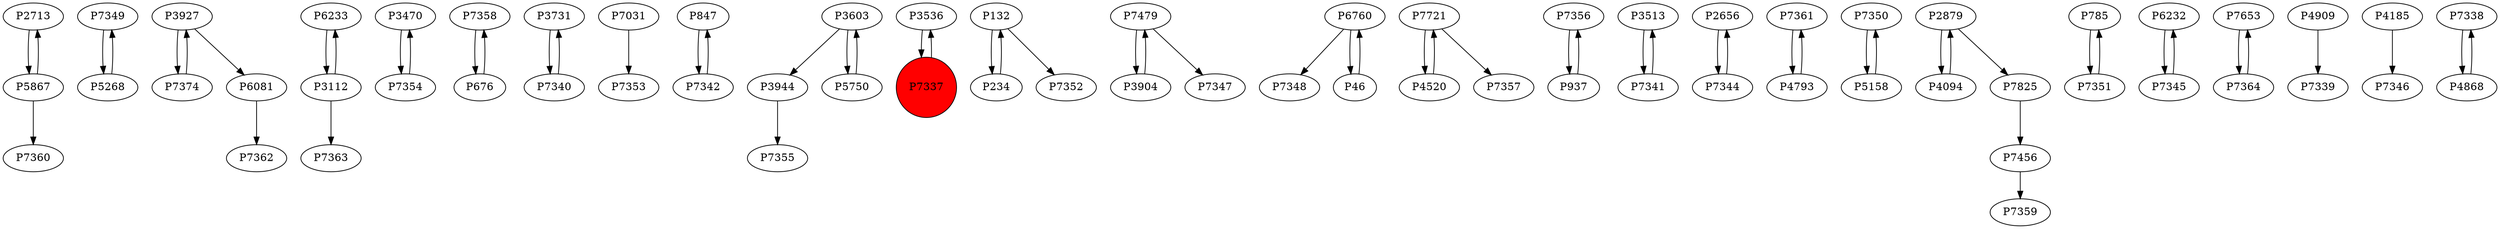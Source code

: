 digraph {
	P2713 -> P5867
	P7349 -> P5268
	P3927 -> P7374
	P6233 -> P3112
	P3470 -> P7354
	P7358 -> P676
	P3731 -> P7340
	P7340 -> P3731
	P3112 -> P7363
	P7031 -> P7353
	P847 -> P7342
	P3944 -> P7355
	P3536 -> P7337
	P132 -> P234
	P7479 -> P3904
	P7342 -> P847
	P6760 -> P7348
	P7721 -> P4520
	P7356 -> P937
	P7374 -> P3927
	P3904 -> P7479
	P3513 -> P7341
	P2656 -> P7344
	P7361 -> P4793
	P234 -> P132
	P7350 -> P5158
	P7344 -> P2656
	P2879 -> P4094
	P7721 -> P7357
	P4094 -> P2879
	P785 -> P7351
	P6232 -> P7345
	P5867 -> P2713
	P7653 -> P7364
	P676 -> P7358
	P5268 -> P7349
	P3603 -> P3944
	P4793 -> P7361
	P4909 -> P7339
	P4185 -> P7346
	P3112 -> P6233
	P132 -> P7352
	P7337 -> P3536
	P5867 -> P7360
	P937 -> P7356
	P7825 -> P7456
	P3603 -> P5750
	P7351 -> P785
	P7456 -> P7359
	P2879 -> P7825
	P46 -> P6760
	P4520 -> P7721
	P7479 -> P7347
	P6081 -> P7362
	P7338 -> P4868
	P7341 -> P3513
	P5158 -> P7350
	P6760 -> P46
	P7354 -> P3470
	P7364 -> P7653
	P4868 -> P7338
	P7345 -> P6232
	P3927 -> P6081
	P5750 -> P3603
	P7337 [shape=circle]
	P7337 [style=filled]
	P7337 [fillcolor=red]
}